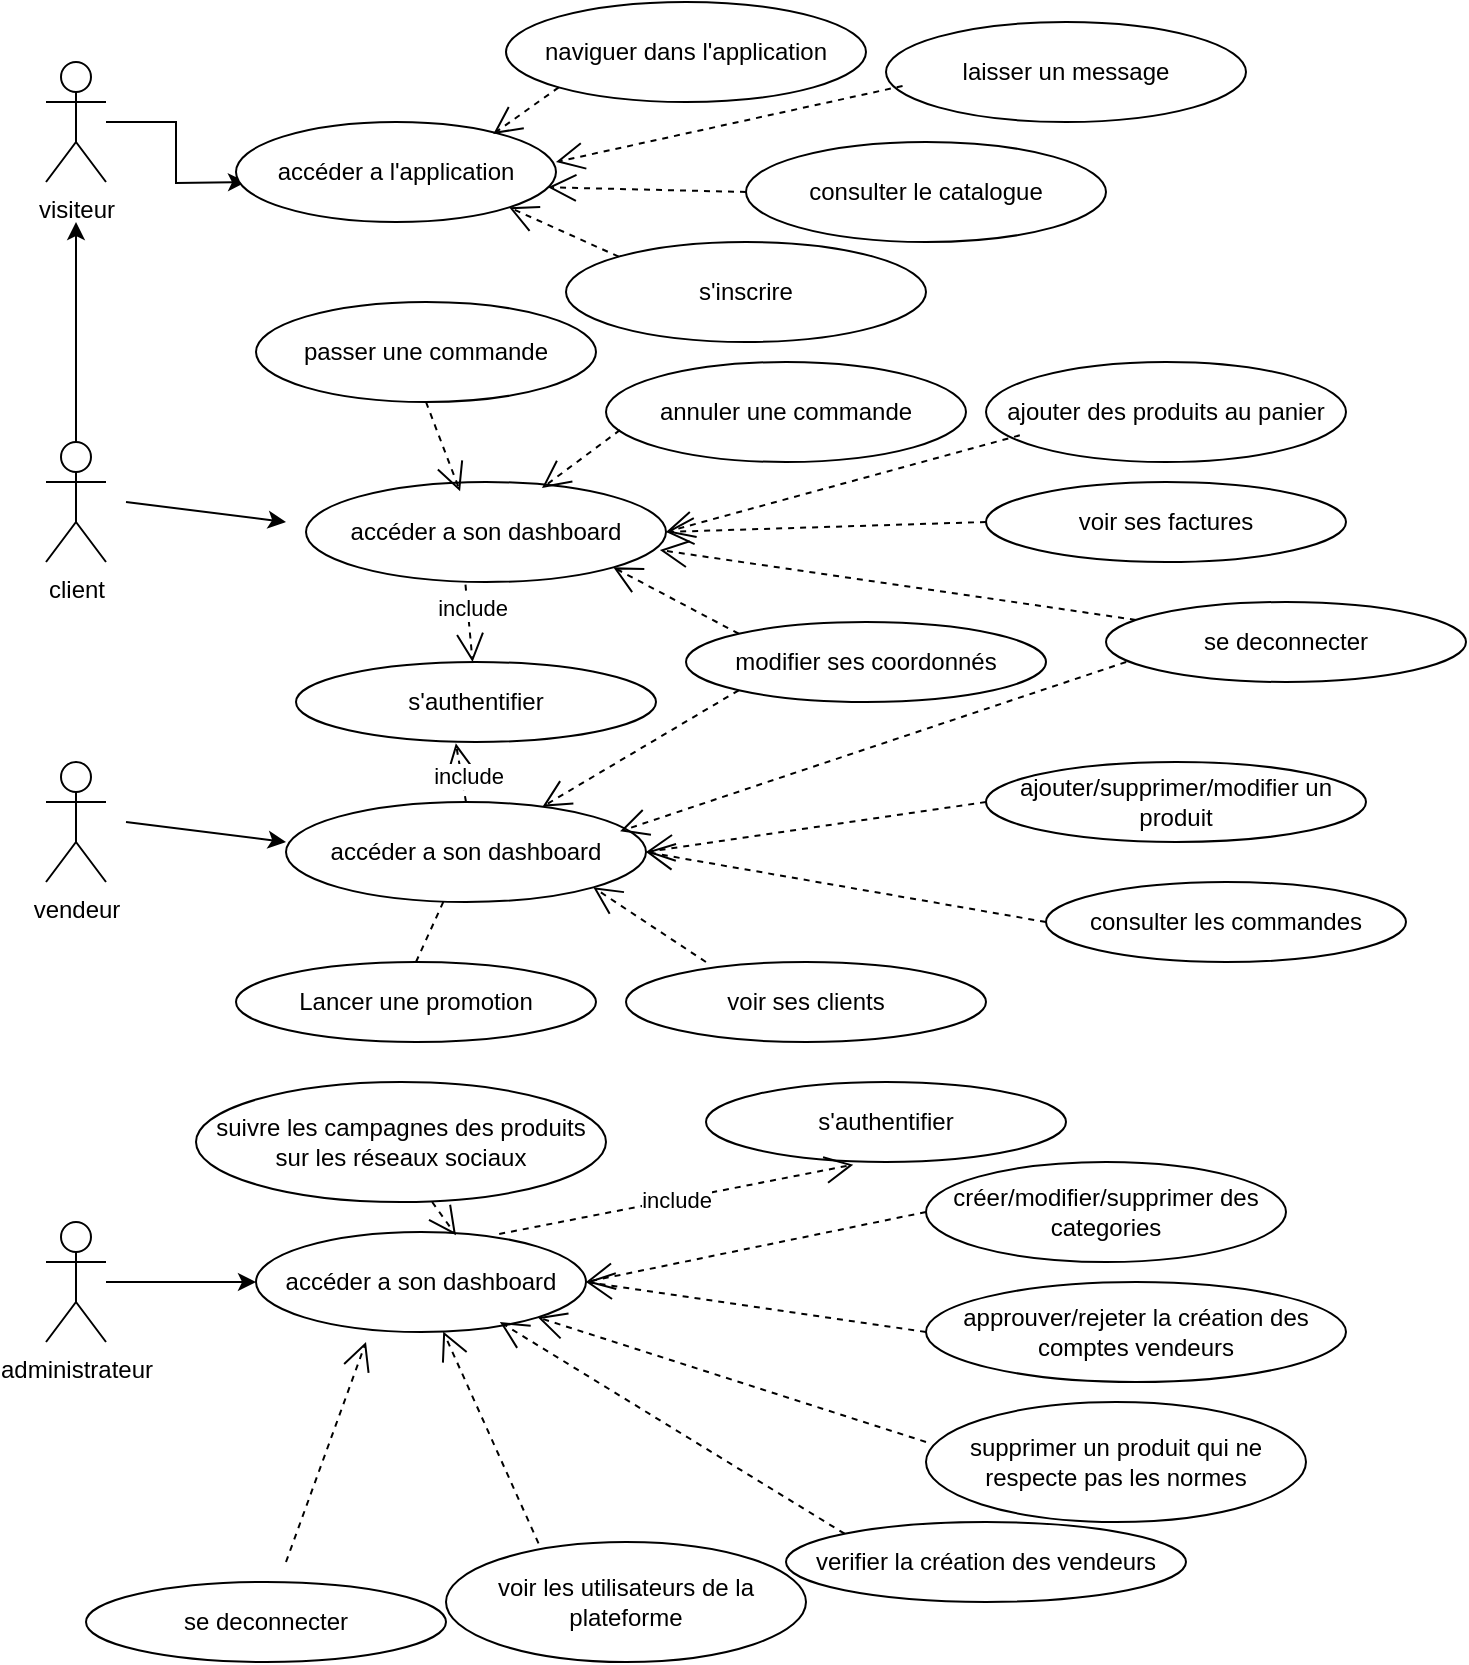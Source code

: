 <mxfile version="27.0.9">
  <diagram name="Page-1" id="T9PlQgjRNaEy8HaSLi8Y">
    <mxGraphModel dx="1025" dy="524" grid="1" gridSize="10" guides="1" tooltips="1" connect="1" arrows="1" fold="1" page="1" pageScale="1" pageWidth="850" pageHeight="1100" math="0" shadow="0">
      <root>
        <mxCell id="0" />
        <mxCell id="1" parent="0" />
        <mxCell id="oQ3D_R6oTl4UNw48dG-E-9" value="" style="edgeStyle=orthogonalEdgeStyle;rounded=0;orthogonalLoop=1;jettySize=auto;html=1;" edge="1" parent="1" source="oQ3D_R6oTl4UNw48dG-E-1">
          <mxGeometry relative="1" as="geometry">
            <mxPoint x="180" y="90" as="targetPoint" />
          </mxGeometry>
        </mxCell>
        <mxCell id="oQ3D_R6oTl4UNw48dG-E-1" value="visiteur" style="shape=umlActor;verticalLabelPosition=bottom;verticalAlign=top;html=1;outlineConnect=0;" vertex="1" parent="1">
          <mxGeometry x="80" y="30" width="30" height="60" as="geometry" />
        </mxCell>
        <mxCell id="oQ3D_R6oTl4UNw48dG-E-7" value="" style="edgeStyle=orthogonalEdgeStyle;rounded=0;orthogonalLoop=1;jettySize=auto;html=1;" edge="1" parent="1" source="oQ3D_R6oTl4UNw48dG-E-2">
          <mxGeometry relative="1" as="geometry">
            <mxPoint x="95" y="110" as="targetPoint" />
            <Array as="points">
              <mxPoint x="95" y="180" />
              <mxPoint x="95" y="180" />
            </Array>
          </mxGeometry>
        </mxCell>
        <mxCell id="oQ3D_R6oTl4UNw48dG-E-2" value="client" style="shape=umlActor;verticalLabelPosition=bottom;verticalAlign=top;html=1;outlineConnect=0;" vertex="1" parent="1">
          <mxGeometry x="80" y="220" width="30" height="60" as="geometry" />
        </mxCell>
        <mxCell id="oQ3D_R6oTl4UNw48dG-E-5" value="administrateur&lt;div&gt;&lt;br&gt;&lt;/div&gt;" style="shape=umlActor;verticalLabelPosition=bottom;verticalAlign=top;html=1;outlineConnect=0;" vertex="1" parent="1">
          <mxGeometry x="80" y="610" width="30" height="60" as="geometry" />
        </mxCell>
        <mxCell id="oQ3D_R6oTl4UNw48dG-E-6" value="vendeur" style="shape=umlActor;verticalLabelPosition=bottom;verticalAlign=top;html=1;outlineConnect=0;" vertex="1" parent="1">
          <mxGeometry x="80" y="380" width="30" height="60" as="geometry" />
        </mxCell>
        <mxCell id="oQ3D_R6oTl4UNw48dG-E-8" value="accéder a l&#39;application" style="ellipse;whiteSpace=wrap;html=1;" vertex="1" parent="1">
          <mxGeometry x="175" y="60" width="160" height="50" as="geometry" />
        </mxCell>
        <mxCell id="oQ3D_R6oTl4UNw48dG-E-11" value="naviguer dans l&#39;application" style="ellipse;whiteSpace=wrap;html=1;" vertex="1" parent="1">
          <mxGeometry x="310" width="180" height="50" as="geometry" />
        </mxCell>
        <mxCell id="oQ3D_R6oTl4UNw48dG-E-12" value="laisser un message" style="ellipse;whiteSpace=wrap;html=1;" vertex="1" parent="1">
          <mxGeometry x="500" y="10" width="180" height="50" as="geometry" />
        </mxCell>
        <mxCell id="oQ3D_R6oTl4UNw48dG-E-13" value="passer une commande" style="ellipse;whiteSpace=wrap;html=1;" vertex="1" parent="1">
          <mxGeometry x="185" y="150" width="170" height="50" as="geometry" />
        </mxCell>
        <mxCell id="oQ3D_R6oTl4UNw48dG-E-14" value="consulter le catalogue" style="ellipse;whiteSpace=wrap;html=1;" vertex="1" parent="1">
          <mxGeometry x="430" y="70" width="180" height="50" as="geometry" />
        </mxCell>
        <mxCell id="oQ3D_R6oTl4UNw48dG-E-15" value="s&#39;inscrire" style="ellipse;whiteSpace=wrap;html=1;" vertex="1" parent="1">
          <mxGeometry x="340" y="120" width="180" height="50" as="geometry" />
        </mxCell>
        <mxCell id="oQ3D_R6oTl4UNw48dG-E-20" value="annuler une commande" style="ellipse;whiteSpace=wrap;html=1;" vertex="1" parent="1">
          <mxGeometry x="360" y="180" width="180" height="50" as="geometry" />
        </mxCell>
        <mxCell id="oQ3D_R6oTl4UNw48dG-E-21" value="accéder a son dashboard" style="ellipse;whiteSpace=wrap;html=1;" vertex="1" parent="1">
          <mxGeometry x="210" y="240" width="180" height="50" as="geometry" />
        </mxCell>
        <mxCell id="oQ3D_R6oTl4UNw48dG-E-22" value="" style="endArrow=classic;html=1;rounded=0;" edge="1" parent="1">
          <mxGeometry width="50" height="50" relative="1" as="geometry">
            <mxPoint x="120" y="250" as="sourcePoint" />
            <mxPoint x="200" y="260" as="targetPoint" />
          </mxGeometry>
        </mxCell>
        <mxCell id="oQ3D_R6oTl4UNw48dG-E-23" value="ajouter des produits au panier" style="ellipse;whiteSpace=wrap;html=1;" vertex="1" parent="1">
          <mxGeometry x="550" y="180" width="180" height="50" as="geometry" />
        </mxCell>
        <mxCell id="oQ3D_R6oTl4UNw48dG-E-24" value="voir ses factures" style="ellipse;whiteSpace=wrap;html=1;" vertex="1" parent="1">
          <mxGeometry x="550" y="240" width="180" height="40" as="geometry" />
        </mxCell>
        <mxCell id="oQ3D_R6oTl4UNw48dG-E-25" value="modifier ses coordonnés" style="ellipse;whiteSpace=wrap;html=1;" vertex="1" parent="1">
          <mxGeometry x="400" y="310" width="180" height="40" as="geometry" />
        </mxCell>
        <mxCell id="oQ3D_R6oTl4UNw48dG-E-26" value="s&#39;authentifier" style="ellipse;whiteSpace=wrap;html=1;" vertex="1" parent="1">
          <mxGeometry x="205" y="330" width="180" height="40" as="geometry" />
        </mxCell>
        <mxCell id="oQ3D_R6oTl4UNw48dG-E-27" value="se deconnecter" style="ellipse;whiteSpace=wrap;html=1;" vertex="1" parent="1">
          <mxGeometry x="610" y="300" width="180" height="40" as="geometry" />
        </mxCell>
        <mxCell id="oQ3D_R6oTl4UNw48dG-E-35" value="accéder a son dashboard" style="ellipse;whiteSpace=wrap;html=1;" vertex="1" parent="1">
          <mxGeometry x="200" y="400" width="180" height="50" as="geometry" />
        </mxCell>
        <mxCell id="oQ3D_R6oTl4UNw48dG-E-39" value="" style="endArrow=classic;html=1;rounded=0;" edge="1" parent="1">
          <mxGeometry width="50" height="50" relative="1" as="geometry">
            <mxPoint x="120" y="410" as="sourcePoint" />
            <mxPoint x="200" y="420" as="targetPoint" />
          </mxGeometry>
        </mxCell>
        <mxCell id="oQ3D_R6oTl4UNw48dG-E-40" value="ajouter/supprimer/modifier un produit" style="ellipse;whiteSpace=wrap;html=1;" vertex="1" parent="1">
          <mxGeometry x="550" y="380" width="190" height="40" as="geometry" />
        </mxCell>
        <mxCell id="oQ3D_R6oTl4UNw48dG-E-41" value="Lancer une promotion" style="ellipse;whiteSpace=wrap;html=1;" vertex="1" parent="1">
          <mxGeometry x="175" y="480" width="180" height="40" as="geometry" />
        </mxCell>
        <mxCell id="oQ3D_R6oTl4UNw48dG-E-42" value="verifier la création des vendeurs" style="ellipse;whiteSpace=wrap;html=1;" vertex="1" parent="1">
          <mxGeometry x="450" y="760" width="200" height="40" as="geometry" />
        </mxCell>
        <mxCell id="oQ3D_R6oTl4UNw48dG-E-45" value="voir ses clients" style="ellipse;whiteSpace=wrap;html=1;" vertex="1" parent="1">
          <mxGeometry x="370" y="480" width="180" height="40" as="geometry" />
        </mxCell>
        <mxCell id="oQ3D_R6oTl4UNw48dG-E-46" value="consulter les commandes" style="ellipse;whiteSpace=wrap;html=1;" vertex="1" parent="1">
          <mxGeometry x="580" y="440" width="180" height="40" as="geometry" />
        </mxCell>
        <mxCell id="oQ3D_R6oTl4UNw48dG-E-50" value="" style="endArrow=none;dashed=1;html=1;rounded=0;exitX=0.5;exitY=0;exitDx=0;exitDy=0;" edge="1" parent="1" source="oQ3D_R6oTl4UNw48dG-E-41" target="oQ3D_R6oTl4UNw48dG-E-35">
          <mxGeometry width="50" height="50" relative="1" as="geometry">
            <mxPoint x="300" y="570" as="sourcePoint" />
            <mxPoint x="54" y="661" as="targetPoint" />
          </mxGeometry>
        </mxCell>
        <mxCell id="oQ3D_R6oTl4UNw48dG-E-51" value="accéder a son dashboard" style="ellipse;whiteSpace=wrap;html=1;" vertex="1" parent="1">
          <mxGeometry x="185" y="615" width="165" height="50" as="geometry" />
        </mxCell>
        <mxCell id="oQ3D_R6oTl4UNw48dG-E-52" value="" style="endArrow=classic;html=1;rounded=0;entryX=0;entryY=0.5;entryDx=0;entryDy=0;" edge="1" parent="1" source="oQ3D_R6oTl4UNw48dG-E-5" target="oQ3D_R6oTl4UNw48dG-E-51">
          <mxGeometry width="50" height="50" relative="1" as="geometry">
            <mxPoint x="150" y="590" as="sourcePoint" />
            <mxPoint x="230" y="600" as="targetPoint" />
          </mxGeometry>
        </mxCell>
        <mxCell id="oQ3D_R6oTl4UNw48dG-E-53" value="s&#39;authentifier" style="ellipse;whiteSpace=wrap;html=1;" vertex="1" parent="1">
          <mxGeometry x="410" y="540" width="180" height="40" as="geometry" />
        </mxCell>
        <mxCell id="oQ3D_R6oTl4UNw48dG-E-54" value="créer/modifier/supprimer des categories" style="ellipse;whiteSpace=wrap;html=1;" vertex="1" parent="1">
          <mxGeometry x="520" y="580" width="180" height="50" as="geometry" />
        </mxCell>
        <mxCell id="oQ3D_R6oTl4UNw48dG-E-55" value="approuver/rejeter la création des comptes vendeurs" style="ellipse;whiteSpace=wrap;html=1;" vertex="1" parent="1">
          <mxGeometry x="520" y="640" width="210" height="50" as="geometry" />
        </mxCell>
        <mxCell id="oQ3D_R6oTl4UNw48dG-E-56" value="supprimer un produit qui ne respecte pas les normes" style="ellipse;whiteSpace=wrap;html=1;" vertex="1" parent="1">
          <mxGeometry x="520" y="700" width="190" height="60" as="geometry" />
        </mxCell>
        <mxCell id="oQ3D_R6oTl4UNw48dG-E-57" value="se deconnecter" style="ellipse;whiteSpace=wrap;html=1;" vertex="1" parent="1">
          <mxGeometry x="100" y="790" width="180" height="40" as="geometry" />
        </mxCell>
        <mxCell id="oQ3D_R6oTl4UNw48dG-E-58" value="voir les utilisateurs de la plateforme" style="ellipse;whiteSpace=wrap;html=1;" vertex="1" parent="1">
          <mxGeometry x="280" y="770" width="180" height="60" as="geometry" />
        </mxCell>
        <mxCell id="oQ3D_R6oTl4UNw48dG-E-59" value="suivre les campagnes des produits sur les réseaux sociaux" style="ellipse;whiteSpace=wrap;html=1;" vertex="1" parent="1">
          <mxGeometry x="155" y="540" width="205" height="60" as="geometry" />
        </mxCell>
        <mxCell id="oQ3D_R6oTl4UNw48dG-E-67" value="include" style="endArrow=open;endSize=12;dashed=1;html=1;rounded=0;exitX=0.737;exitY=0.02;exitDx=0;exitDy=0;exitPerimeter=0;entryX=0.409;entryY=1.033;entryDx=0;entryDy=0;entryPerimeter=0;" edge="1" parent="1" source="oQ3D_R6oTl4UNw48dG-E-51" target="oQ3D_R6oTl4UNw48dG-E-53">
          <mxGeometry width="160" relative="1" as="geometry">
            <mxPoint x="390" y="560" as="sourcePoint" />
            <mxPoint x="550" y="560" as="targetPoint" />
          </mxGeometry>
        </mxCell>
        <mxCell id="oQ3D_R6oTl4UNw48dG-E-68" value="" style="endArrow=open;endSize=12;dashed=1;html=1;rounded=0;exitX=0;exitY=1;exitDx=0;exitDy=0;entryX=0.804;entryY=0.12;entryDx=0;entryDy=0;entryPerimeter=0;" edge="1" parent="1" source="oQ3D_R6oTl4UNw48dG-E-11" target="oQ3D_R6oTl4UNw48dG-E-8">
          <mxGeometry width="160" relative="1" as="geometry">
            <mxPoint x="390" y="-10" as="sourcePoint" />
            <mxPoint x="550" y="-10" as="targetPoint" />
          </mxGeometry>
        </mxCell>
        <mxCell id="oQ3D_R6oTl4UNw48dG-E-70" value="" style="endArrow=open;endSize=12;dashed=1;html=1;rounded=0;exitX=0.046;exitY=0.64;exitDx=0;exitDy=0;entryX=1;entryY=0.4;entryDx=0;entryDy=0;exitPerimeter=0;entryPerimeter=0;" edge="1" parent="1" source="oQ3D_R6oTl4UNw48dG-E-12" target="oQ3D_R6oTl4UNw48dG-E-8">
          <mxGeometry width="160" relative="1" as="geometry">
            <mxPoint x="370" y="70" as="sourcePoint" />
            <mxPoint x="338" y="93" as="targetPoint" />
          </mxGeometry>
        </mxCell>
        <mxCell id="oQ3D_R6oTl4UNw48dG-E-71" value="" style="endArrow=open;endSize=12;dashed=1;html=1;rounded=0;exitX=0;exitY=0.5;exitDx=0;exitDy=0;entryX=0.975;entryY=0.653;entryDx=0;entryDy=0;entryPerimeter=0;" edge="1" parent="1" source="oQ3D_R6oTl4UNw48dG-E-14" target="oQ3D_R6oTl4UNw48dG-E-8">
          <mxGeometry width="160" relative="1" as="geometry">
            <mxPoint x="380" y="90" as="sourcePoint" />
            <mxPoint x="348" y="113" as="targetPoint" />
          </mxGeometry>
        </mxCell>
        <mxCell id="oQ3D_R6oTl4UNw48dG-E-72" value="" style="endArrow=open;endSize=12;dashed=1;html=1;rounded=0;exitX=0;exitY=0;exitDx=0;exitDy=0;entryX=1;entryY=1;entryDx=0;entryDy=0;" edge="1" parent="1" source="oQ3D_R6oTl4UNw48dG-E-15" target="oQ3D_R6oTl4UNw48dG-E-8">
          <mxGeometry width="160" relative="1" as="geometry">
            <mxPoint x="340" y="110" as="sourcePoint" />
            <mxPoint x="308" y="133" as="targetPoint" />
          </mxGeometry>
        </mxCell>
        <mxCell id="oQ3D_R6oTl4UNw48dG-E-73" value="" style="endArrow=open;endSize=12;dashed=1;html=1;rounded=0;exitX=0.039;exitY=0.68;exitDx=0;exitDy=0;entryX=0.804;entryY=0.12;entryDx=0;entryDy=0;entryPerimeter=0;exitPerimeter=0;" edge="1" parent="1" source="oQ3D_R6oTl4UNw48dG-E-20">
          <mxGeometry width="160" relative="1" as="geometry">
            <mxPoint x="360" y="220" as="sourcePoint" />
            <mxPoint x="328" y="243" as="targetPoint" />
          </mxGeometry>
        </mxCell>
        <mxCell id="oQ3D_R6oTl4UNw48dG-E-75" value="" style="endArrow=open;endSize=12;dashed=1;html=1;rounded=0;exitX=0.5;exitY=1;exitDx=0;exitDy=0;entryX=0.428;entryY=0.093;entryDx=0;entryDy=0;entryPerimeter=0;" edge="1" parent="1" source="oQ3D_R6oTl4UNw48dG-E-13" target="oQ3D_R6oTl4UNw48dG-E-21">
          <mxGeometry width="160" relative="1" as="geometry">
            <mxPoint x="270" y="210" as="sourcePoint" />
            <mxPoint x="238" y="233" as="targetPoint" />
          </mxGeometry>
        </mxCell>
        <mxCell id="oQ3D_R6oTl4UNw48dG-E-76" value="" style="endArrow=open;endSize=12;dashed=1;html=1;rounded=0;exitX=0.094;exitY=0.733;exitDx=0;exitDy=0;entryX=1;entryY=0.5;entryDx=0;entryDy=0;exitPerimeter=0;" edge="1" parent="1" source="oQ3D_R6oTl4UNw48dG-E-23" target="oQ3D_R6oTl4UNw48dG-E-21">
          <mxGeometry width="160" relative="1" as="geometry">
            <mxPoint x="440" y="260" as="sourcePoint" />
            <mxPoint x="408" y="283" as="targetPoint" />
          </mxGeometry>
        </mxCell>
        <mxCell id="oQ3D_R6oTl4UNw48dG-E-77" value="" style="endArrow=open;endSize=12;dashed=1;html=1;rounded=0;exitX=0;exitY=0.5;exitDx=0;exitDy=0;entryX=1;entryY=0.5;entryDx=0;entryDy=0;" edge="1" parent="1" source="oQ3D_R6oTl4UNw48dG-E-24" target="oQ3D_R6oTl4UNw48dG-E-21">
          <mxGeometry width="160" relative="1" as="geometry">
            <mxPoint x="470" y="270" as="sourcePoint" />
            <mxPoint x="438" y="293" as="targetPoint" />
          </mxGeometry>
        </mxCell>
        <mxCell id="oQ3D_R6oTl4UNw48dG-E-78" value="" style="endArrow=open;endSize=12;dashed=1;html=1;rounded=0;entryX=0.983;entryY=0.68;entryDx=0;entryDy=0;entryPerimeter=0;" edge="1" parent="1" source="oQ3D_R6oTl4UNw48dG-E-27" target="oQ3D_R6oTl4UNw48dG-E-21">
          <mxGeometry width="160" relative="1" as="geometry">
            <mxPoint x="430" y="290" as="sourcePoint" />
            <mxPoint x="398" y="313" as="targetPoint" />
          </mxGeometry>
        </mxCell>
        <mxCell id="oQ3D_R6oTl4UNw48dG-E-79" value="" style="endArrow=open;endSize=12;dashed=1;html=1;rounded=0;exitX=0;exitY=0;exitDx=0;exitDy=0;entryX=1;entryY=1;entryDx=0;entryDy=0;" edge="1" parent="1" source="oQ3D_R6oTl4UNw48dG-E-25" target="oQ3D_R6oTl4UNw48dG-E-21">
          <mxGeometry width="160" relative="1" as="geometry">
            <mxPoint x="400" y="300" as="sourcePoint" />
            <mxPoint x="368" y="323" as="targetPoint" />
          </mxGeometry>
        </mxCell>
        <mxCell id="oQ3D_R6oTl4UNw48dG-E-80" value="" style="endArrow=open;endSize=12;dashed=1;html=1;rounded=0;exitX=0.443;exitY=1.027;exitDx=0;exitDy=0;exitPerimeter=0;" edge="1" parent="1" source="oQ3D_R6oTl4UNw48dG-E-21" target="oQ3D_R6oTl4UNw48dG-E-26">
          <mxGeometry width="160" relative="1" as="geometry">
            <mxPoint x="310" y="310" as="sourcePoint" />
            <mxPoint x="278" y="333" as="targetPoint" />
          </mxGeometry>
        </mxCell>
        <mxCell id="oQ3D_R6oTl4UNw48dG-E-82" value="include" style="edgeLabel;html=1;align=center;verticalAlign=middle;resizable=0;points=[];" vertex="1" connectable="0" parent="oQ3D_R6oTl4UNw48dG-E-80">
          <mxGeometry x="-0.37" y="2" relative="1" as="geometry">
            <mxPoint as="offset" />
          </mxGeometry>
        </mxCell>
        <mxCell id="oQ3D_R6oTl4UNw48dG-E-83" value="" style="endArrow=open;endSize=12;dashed=1;html=1;rounded=0;exitX=0.5;exitY=0;exitDx=0;exitDy=0;entryX=0.444;entryY=1.017;entryDx=0;entryDy=0;entryPerimeter=0;" edge="1" parent="1" source="oQ3D_R6oTl4UNw48dG-E-35" target="oQ3D_R6oTl4UNw48dG-E-26">
          <mxGeometry width="160" relative="1" as="geometry">
            <mxPoint x="290" y="380" as="sourcePoint" />
            <mxPoint x="258" y="403" as="targetPoint" />
          </mxGeometry>
        </mxCell>
        <mxCell id="oQ3D_R6oTl4UNw48dG-E-84" value="include" style="edgeLabel;html=1;align=center;verticalAlign=middle;resizable=0;points=[];" vertex="1" connectable="0" parent="oQ3D_R6oTl4UNw48dG-E-83">
          <mxGeometry x="-0.173" y="-3" relative="1" as="geometry">
            <mxPoint as="offset" />
          </mxGeometry>
        </mxCell>
        <mxCell id="oQ3D_R6oTl4UNw48dG-E-85" value="" style="endArrow=open;endSize=12;dashed=1;html=1;rounded=0;exitX=0;exitY=1;exitDx=0;exitDy=0;" edge="1" parent="1" source="oQ3D_R6oTl4UNw48dG-E-25" target="oQ3D_R6oTl4UNw48dG-E-35">
          <mxGeometry width="160" relative="1" as="geometry">
            <mxPoint x="420" y="360" as="sourcePoint" />
            <mxPoint x="388" y="383" as="targetPoint" />
          </mxGeometry>
        </mxCell>
        <mxCell id="oQ3D_R6oTl4UNw48dG-E-86" value="" style="endArrow=open;endSize=12;dashed=1;html=1;rounded=0;exitX=0.056;exitY=0.75;exitDx=0;exitDy=0;entryX=0.928;entryY=0.293;entryDx=0;entryDy=0;entryPerimeter=0;exitPerimeter=0;" edge="1" parent="1" source="oQ3D_R6oTl4UNw48dG-E-27" target="oQ3D_R6oTl4UNw48dG-E-35">
          <mxGeometry width="160" relative="1" as="geometry">
            <mxPoint x="460" y="390" as="sourcePoint" />
            <mxPoint x="428" y="413" as="targetPoint" />
          </mxGeometry>
        </mxCell>
        <mxCell id="oQ3D_R6oTl4UNw48dG-E-87" value="" style="endArrow=open;endSize=12;dashed=1;html=1;rounded=0;exitX=0;exitY=0.5;exitDx=0;exitDy=0;entryX=1;entryY=0.5;entryDx=0;entryDy=0;" edge="1" parent="1" source="oQ3D_R6oTl4UNw48dG-E-40" target="oQ3D_R6oTl4UNw48dG-E-35">
          <mxGeometry width="160" relative="1" as="geometry">
            <mxPoint x="460" y="420" as="sourcePoint" />
            <mxPoint x="428" y="443" as="targetPoint" />
          </mxGeometry>
        </mxCell>
        <mxCell id="oQ3D_R6oTl4UNw48dG-E-88" value="" style="endArrow=open;endSize=12;dashed=1;html=1;rounded=0;exitX=0;exitY=0.5;exitDx=0;exitDy=0;entryX=1;entryY=0.5;entryDx=0;entryDy=0;" edge="1" parent="1" source="oQ3D_R6oTl4UNw48dG-E-46" target="oQ3D_R6oTl4UNw48dG-E-35">
          <mxGeometry width="160" relative="1" as="geometry">
            <mxPoint x="430" y="440" as="sourcePoint" />
            <mxPoint x="398" y="463" as="targetPoint" />
          </mxGeometry>
        </mxCell>
        <mxCell id="oQ3D_R6oTl4UNw48dG-E-89" value="" style="endArrow=open;endSize=12;dashed=1;html=1;rounded=0;exitX=0.222;exitY=0;exitDx=0;exitDy=0;entryX=1;entryY=1;entryDx=0;entryDy=0;exitPerimeter=0;" edge="1" parent="1" source="oQ3D_R6oTl4UNw48dG-E-45" target="oQ3D_R6oTl4UNw48dG-E-35">
          <mxGeometry width="160" relative="1" as="geometry">
            <mxPoint x="380" y="450" as="sourcePoint" />
            <mxPoint x="348" y="473" as="targetPoint" />
          </mxGeometry>
        </mxCell>
        <mxCell id="oQ3D_R6oTl4UNw48dG-E-90" value="" style="endArrow=open;endSize=12;dashed=1;html=1;rounded=0;exitX=0.576;exitY=1;exitDx=0;exitDy=0;entryX=0.606;entryY=0.033;entryDx=0;entryDy=0;entryPerimeter=0;exitPerimeter=0;" edge="1" parent="1" source="oQ3D_R6oTl4UNw48dG-E-59" target="oQ3D_R6oTl4UNw48dG-E-51">
          <mxGeometry width="160" relative="1" as="geometry">
            <mxPoint x="280" y="610" as="sourcePoint" />
            <mxPoint x="248" y="633" as="targetPoint" />
          </mxGeometry>
        </mxCell>
        <mxCell id="oQ3D_R6oTl4UNw48dG-E-91" value="" style="endArrow=open;endSize=12;dashed=1;html=1;rounded=0;exitX=0;exitY=0.5;exitDx=0;exitDy=0;entryX=1;entryY=0.5;entryDx=0;entryDy=0;" edge="1" parent="1" source="oQ3D_R6oTl4UNw48dG-E-54" target="oQ3D_R6oTl4UNw48dG-E-51">
          <mxGeometry width="160" relative="1" as="geometry">
            <mxPoint x="390" y="650" as="sourcePoint" />
            <mxPoint x="358" y="673" as="targetPoint" />
          </mxGeometry>
        </mxCell>
        <mxCell id="oQ3D_R6oTl4UNw48dG-E-92" value="" style="endArrow=open;endSize=12;dashed=1;html=1;rounded=0;exitX=0;exitY=0.5;exitDx=0;exitDy=0;entryX=1;entryY=0.5;entryDx=0;entryDy=0;" edge="1" parent="1" source="oQ3D_R6oTl4UNw48dG-E-55" target="oQ3D_R6oTl4UNw48dG-E-51">
          <mxGeometry width="160" relative="1" as="geometry">
            <mxPoint x="420" y="700" as="sourcePoint" />
            <mxPoint x="388" y="723" as="targetPoint" />
          </mxGeometry>
        </mxCell>
        <mxCell id="oQ3D_R6oTl4UNw48dG-E-93" value="" style="endArrow=open;endSize=12;dashed=1;html=1;rounded=0;exitX=0;exitY=0.333;exitDx=0;exitDy=0;entryX=1;entryY=1;entryDx=0;entryDy=0;exitPerimeter=0;" edge="1" parent="1" source="oQ3D_R6oTl4UNw48dG-E-56" target="oQ3D_R6oTl4UNw48dG-E-51">
          <mxGeometry width="160" relative="1" as="geometry">
            <mxPoint x="360" y="710" as="sourcePoint" />
            <mxPoint x="328" y="733" as="targetPoint" />
          </mxGeometry>
        </mxCell>
        <mxCell id="oQ3D_R6oTl4UNw48dG-E-94" value="" style="endArrow=open;endSize=12;dashed=1;html=1;rounded=0;exitX=0;exitY=0;exitDx=0;exitDy=0;entryX=0.739;entryY=0.9;entryDx=0;entryDy=0;entryPerimeter=0;" edge="1" parent="1" source="oQ3D_R6oTl4UNw48dG-E-42" target="oQ3D_R6oTl4UNw48dG-E-51">
          <mxGeometry width="160" relative="1" as="geometry">
            <mxPoint x="380" y="730" as="sourcePoint" />
            <mxPoint x="348" y="753" as="targetPoint" />
          </mxGeometry>
        </mxCell>
        <mxCell id="oQ3D_R6oTl4UNw48dG-E-95" value="" style="endArrow=open;endSize=12;dashed=1;html=1;rounded=0;exitX=0.257;exitY=0.011;exitDx=0;exitDy=0;exitPerimeter=0;" edge="1" parent="1" source="oQ3D_R6oTl4UNw48dG-E-58" target="oQ3D_R6oTl4UNw48dG-E-51">
          <mxGeometry width="160" relative="1" as="geometry">
            <mxPoint x="300" y="740" as="sourcePoint" />
            <mxPoint x="268" y="763" as="targetPoint" />
          </mxGeometry>
        </mxCell>
        <mxCell id="oQ3D_R6oTl4UNw48dG-E-96" value="" style="endArrow=open;endSize=12;dashed=1;html=1;rounded=0;" edge="1" parent="1">
          <mxGeometry width="160" relative="1" as="geometry">
            <mxPoint x="200" y="780" as="sourcePoint" />
            <mxPoint x="240" y="670" as="targetPoint" />
          </mxGeometry>
        </mxCell>
      </root>
    </mxGraphModel>
  </diagram>
</mxfile>
